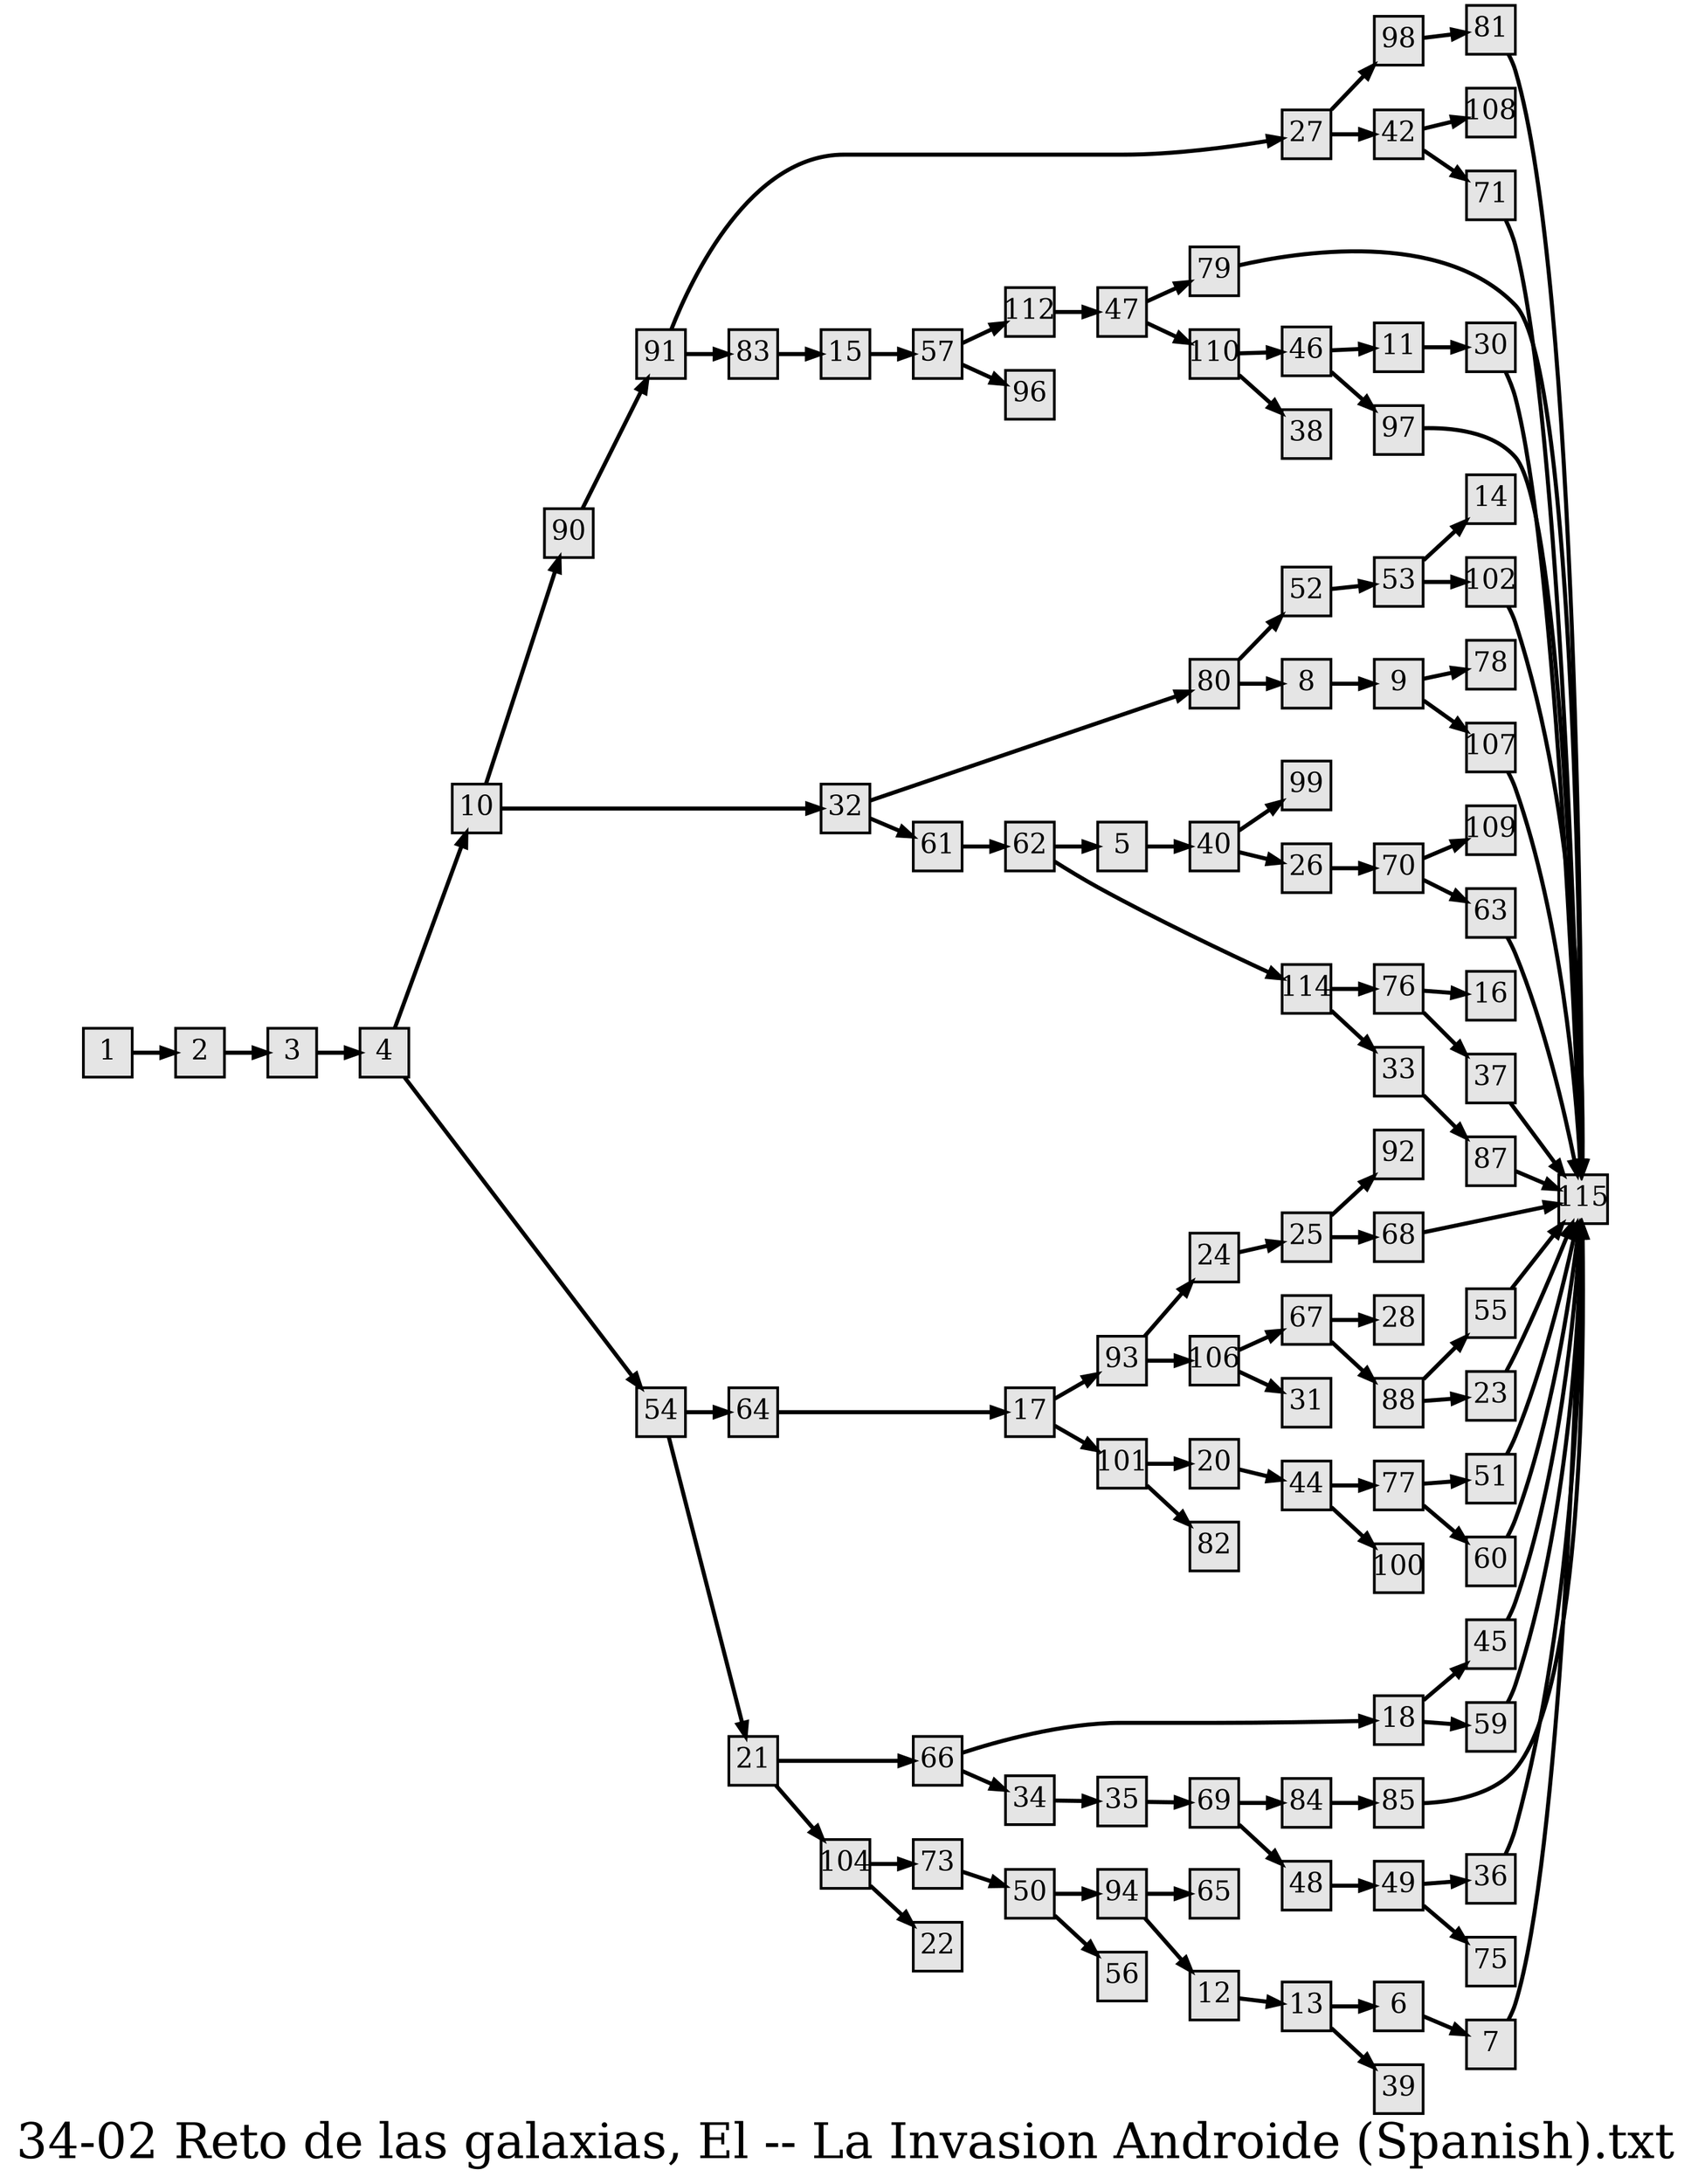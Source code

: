 digraph g{
  graph [ label="34-02 Reto de las galaxias, El -- La Invasion Androide (Spanish).txt" rankdir=LR, ordering=out, fontsize=36, nodesep="0.35", ranksep="0.45"];
  node  [shape=rect, penwidth=2, fontsize=20, style=filled, fillcolor=grey90, margin="0,0", labelfloat=true, regular=true, fixedsize=true];
  edge  [labelfloat=true, penwidth=3, fontsize=12];
  1 -> 2;
  2 -> 3;
  3 -> 4;
  4 -> 10;
  4 -> 54;
  5 -> 40;
  6 -> 7;
  7 -> 115;
  8 -> 9;
  9 -> 78;
  9 -> 107;
  10 -> 90;
  10 -> 32;
  11 -> 30;
  12 -> 13;
  13 -> 6;
  13 -> 39;
  15 -> 57;
  17 -> 93;
  17 -> 101;
  18 -> 45;
  18 -> 59;
  20 -> 44;
  21 -> 66;
  21 -> 104;
  23 -> 115;
  24 -> 25;
  25 -> 92;
  25 -> 68;
  26 -> 70;
  27 -> 98;
  27 -> 42;
  30 -> 115;
  32 -> 80;
  32 -> 61;
  33 -> 87;
  34 -> 35;
  35 -> 69;
  36 -> 115;
  37 -> 115;
  40 -> 99;
  40 -> 26;
  42 -> 108;
  42 -> 71;
  44 -> 77;
  44 -> 100;
  45 -> 115;
  46 -> 11;
  46 -> 97;
  47 -> 79;
  47 -> 110;
  48 -> 49;
  49 -> 36;
  49 -> 75;
  50 -> 94;
  50 -> 56;
  51 -> 115;
  52 -> 53;
  53 -> 14;
  53 -> 102;
  54 -> 64;
  54 -> 21;
  55 -> 115;
  57 -> 112;
  57 -> 96;
  59 -> 115;
  60 -> 115;
  61 -> 62;
  62 -> 5;
  62 -> 114;
  63 -> 115;
  64 -> 17;
  66 -> 18;
  66 -> 34;
  67 -> 28;
  67 -> 88;
  68 -> 115;
  69 -> 84;
  69 -> 48;
  70 -> 109;
  70 -> 63;
  71 -> 115;
  73 -> 50;
  76 -> 16;
  76 -> 37;
  77 -> 51;
  77 -> 60;
  79 -> 115;
  80 -> 52;
  80 -> 8;
  81 -> 115;
  83 -> 15;
  84 -> 85;
  85 -> 115;
  87 -> 115;
  88 -> 55;
  88 -> 23;
  90 -> 91;
  91 -> 27;
  91 -> 83;
  93 -> 24;
  93 -> 106;
  94 -> 65;
  94 -> 12;
  97 -> 115;
  98 -> 81;
  101 -> 20;
  101 -> 82;
  102 -> 115;
  104 -> 73;
  104 -> 22;
  106 -> 67;
  106 -> 31;
  107 -> 115;
  110 -> 46;
  110 -> 38;
  112 -> 47;
  114 -> 76;
  114 -> 33;
}

